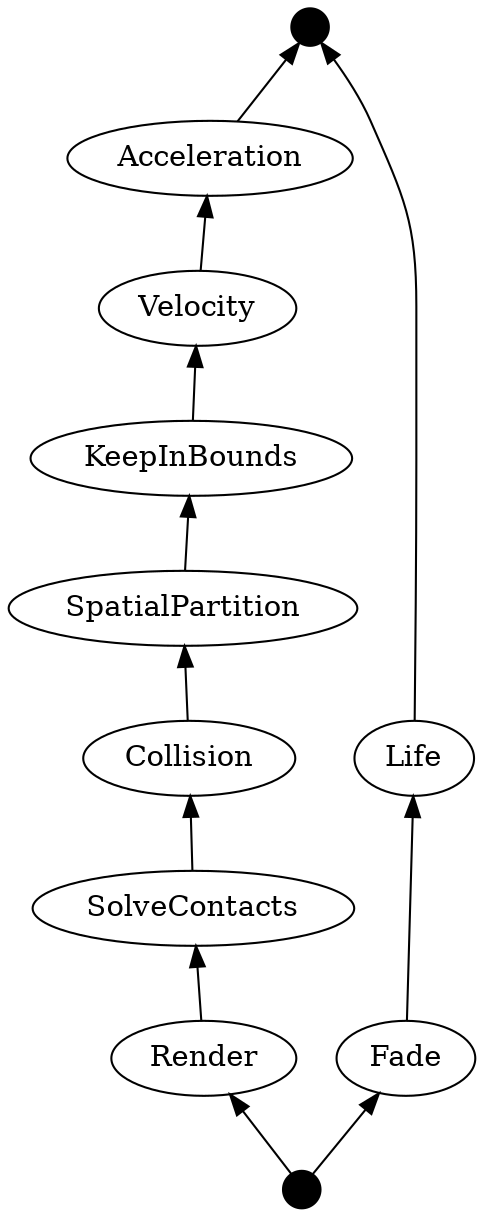 

digraph
{
    rankdir=BT

    Acceleration -> Start
    Life -> Start

    Velocity -> Acceleration
    KeepInBounds -> Velocity
    SpatialPartition -> KeepInBounds
    Collision -> SpatialPartition
    SolveContacts -> Collision
    Render -> SolveContacts

    Fade -> Life

    End -> Fade
    End -> Render

    Start [label="", shape="point", width="0.25", height="0.25", fixedsize="true"]

    End [label="", shape="point", width="0.25", height="0.25", fixedsize="true"]
}


